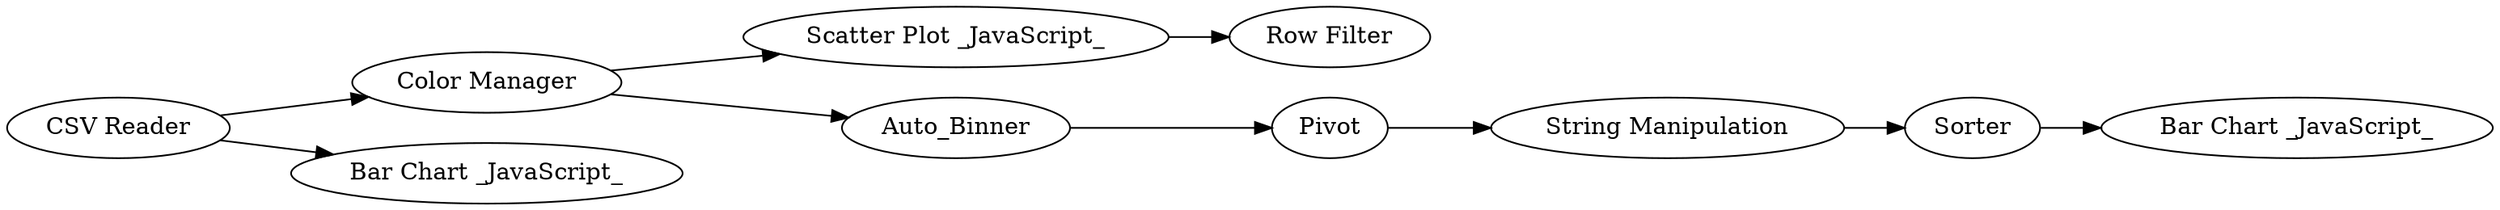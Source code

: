 digraph {
	7 -> 8
	4 -> 5
	8 -> 9
	3 -> 4
	1 -> 2
	9 -> 10
	6 -> 7
	1 -> 3
	3 -> 6
	5 [label="Row Filter"]
	1 [label="CSV Reader"]
	7 [label=Pivot]
	9 [label=Sorter]
	4 [label="Scatter Plot _JavaScript_"]
	6 [label=Auto_Binner]
	8 [label="String Manipulation"]
	3 [label="Color Manager"]
	2 [label="Bar Chart _JavaScript_"]
	10 [label="Bar Chart _JavaScript_"]
	rankdir=LR
}
